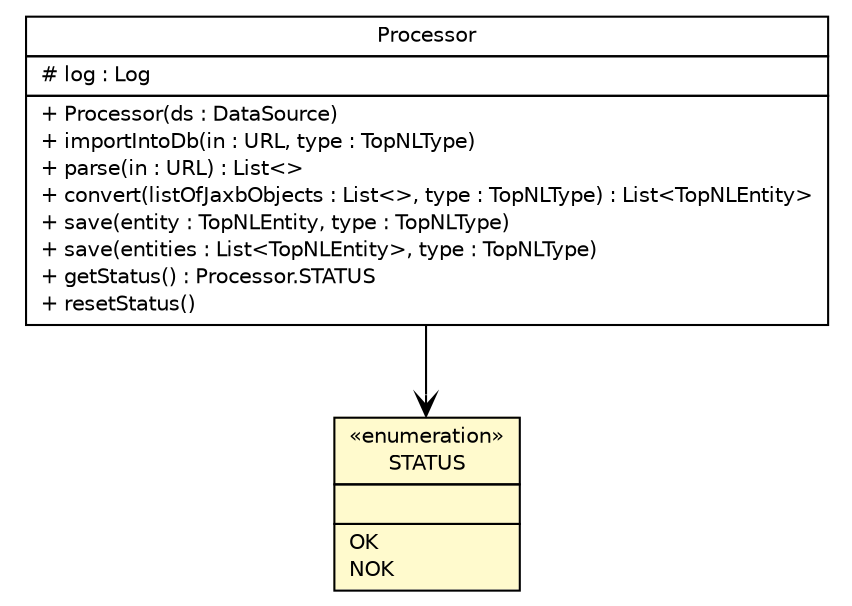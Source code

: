 #!/usr/local/bin/dot
#
# Class diagram 
# Generated by UMLGraph version R5_6-24-gf6e263 (http://www.umlgraph.org/)
#

digraph G {
	edge [fontname="Helvetica",fontsize=10,labelfontname="Helvetica",labelfontsize=10];
	node [fontname="Helvetica",fontsize=10,shape=plaintext];
	nodesep=0.25;
	ranksep=0.5;
	// nl.b3p.topnl.Processor
	c29448 [label=<<table title="nl.b3p.topnl.Processor" border="0" cellborder="1" cellspacing="0" cellpadding="2" port="p" href="./Processor.html">
		<tr><td><table border="0" cellspacing="0" cellpadding="1">
<tr><td align="center" balign="center"> Processor </td></tr>
		</table></td></tr>
		<tr><td><table border="0" cellspacing="0" cellpadding="1">
<tr><td align="left" balign="left"> # log : Log </td></tr>
		</table></td></tr>
		<tr><td><table border="0" cellspacing="0" cellpadding="1">
<tr><td align="left" balign="left"> + Processor(ds : DataSource) </td></tr>
<tr><td align="left" balign="left"> + importIntoDb(in : URL, type : TopNLType) </td></tr>
<tr><td align="left" balign="left"> + parse(in : URL) : List&lt;&gt; </td></tr>
<tr><td align="left" balign="left"> + convert(listOfJaxbObjects : List&lt;&gt;, type : TopNLType) : List&lt;TopNLEntity&gt; </td></tr>
<tr><td align="left" balign="left"> + save(entity : TopNLEntity, type : TopNLType) </td></tr>
<tr><td align="left" balign="left"> + save(entities : List&lt;TopNLEntity&gt;, type : TopNLType) </td></tr>
<tr><td align="left" balign="left"> + getStatus() : Processor.STATUS </td></tr>
<tr><td align="left" balign="left"> + resetStatus() </td></tr>
		</table></td></tr>
		</table>>, URL="./Processor.html", fontname="Helvetica", fontcolor="black", fontsize=10.0];
	// nl.b3p.topnl.Processor.STATUS
	c29449 [label=<<table title="nl.b3p.topnl.Processor.STATUS" border="0" cellborder="1" cellspacing="0" cellpadding="2" port="p" bgcolor="lemonChiffon" href="./Processor.STATUS.html">
		<tr><td><table border="0" cellspacing="0" cellpadding="1">
<tr><td align="center" balign="center"> &#171;enumeration&#187; </td></tr>
<tr><td align="center" balign="center"> STATUS </td></tr>
		</table></td></tr>
		<tr><td><table border="0" cellspacing="0" cellpadding="1">
<tr><td align="left" balign="left">  </td></tr>
		</table></td></tr>
		<tr><td><table border="0" cellspacing="0" cellpadding="1">
<tr><td align="left" balign="left"> OK </td></tr>
<tr><td align="left" balign="left"> NOK </td></tr>
		</table></td></tr>
		</table>>, URL="./Processor.STATUS.html", fontname="Helvetica", fontcolor="black", fontsize=10.0];
	// nl.b3p.topnl.Processor NAVASSOC nl.b3p.topnl.Processor.STATUS
	c29448:p -> c29449:p [taillabel="", label="", headlabel="", fontname="Helvetica", fontcolor="black", fontsize=10.0, color="black", arrowhead=open];
}


